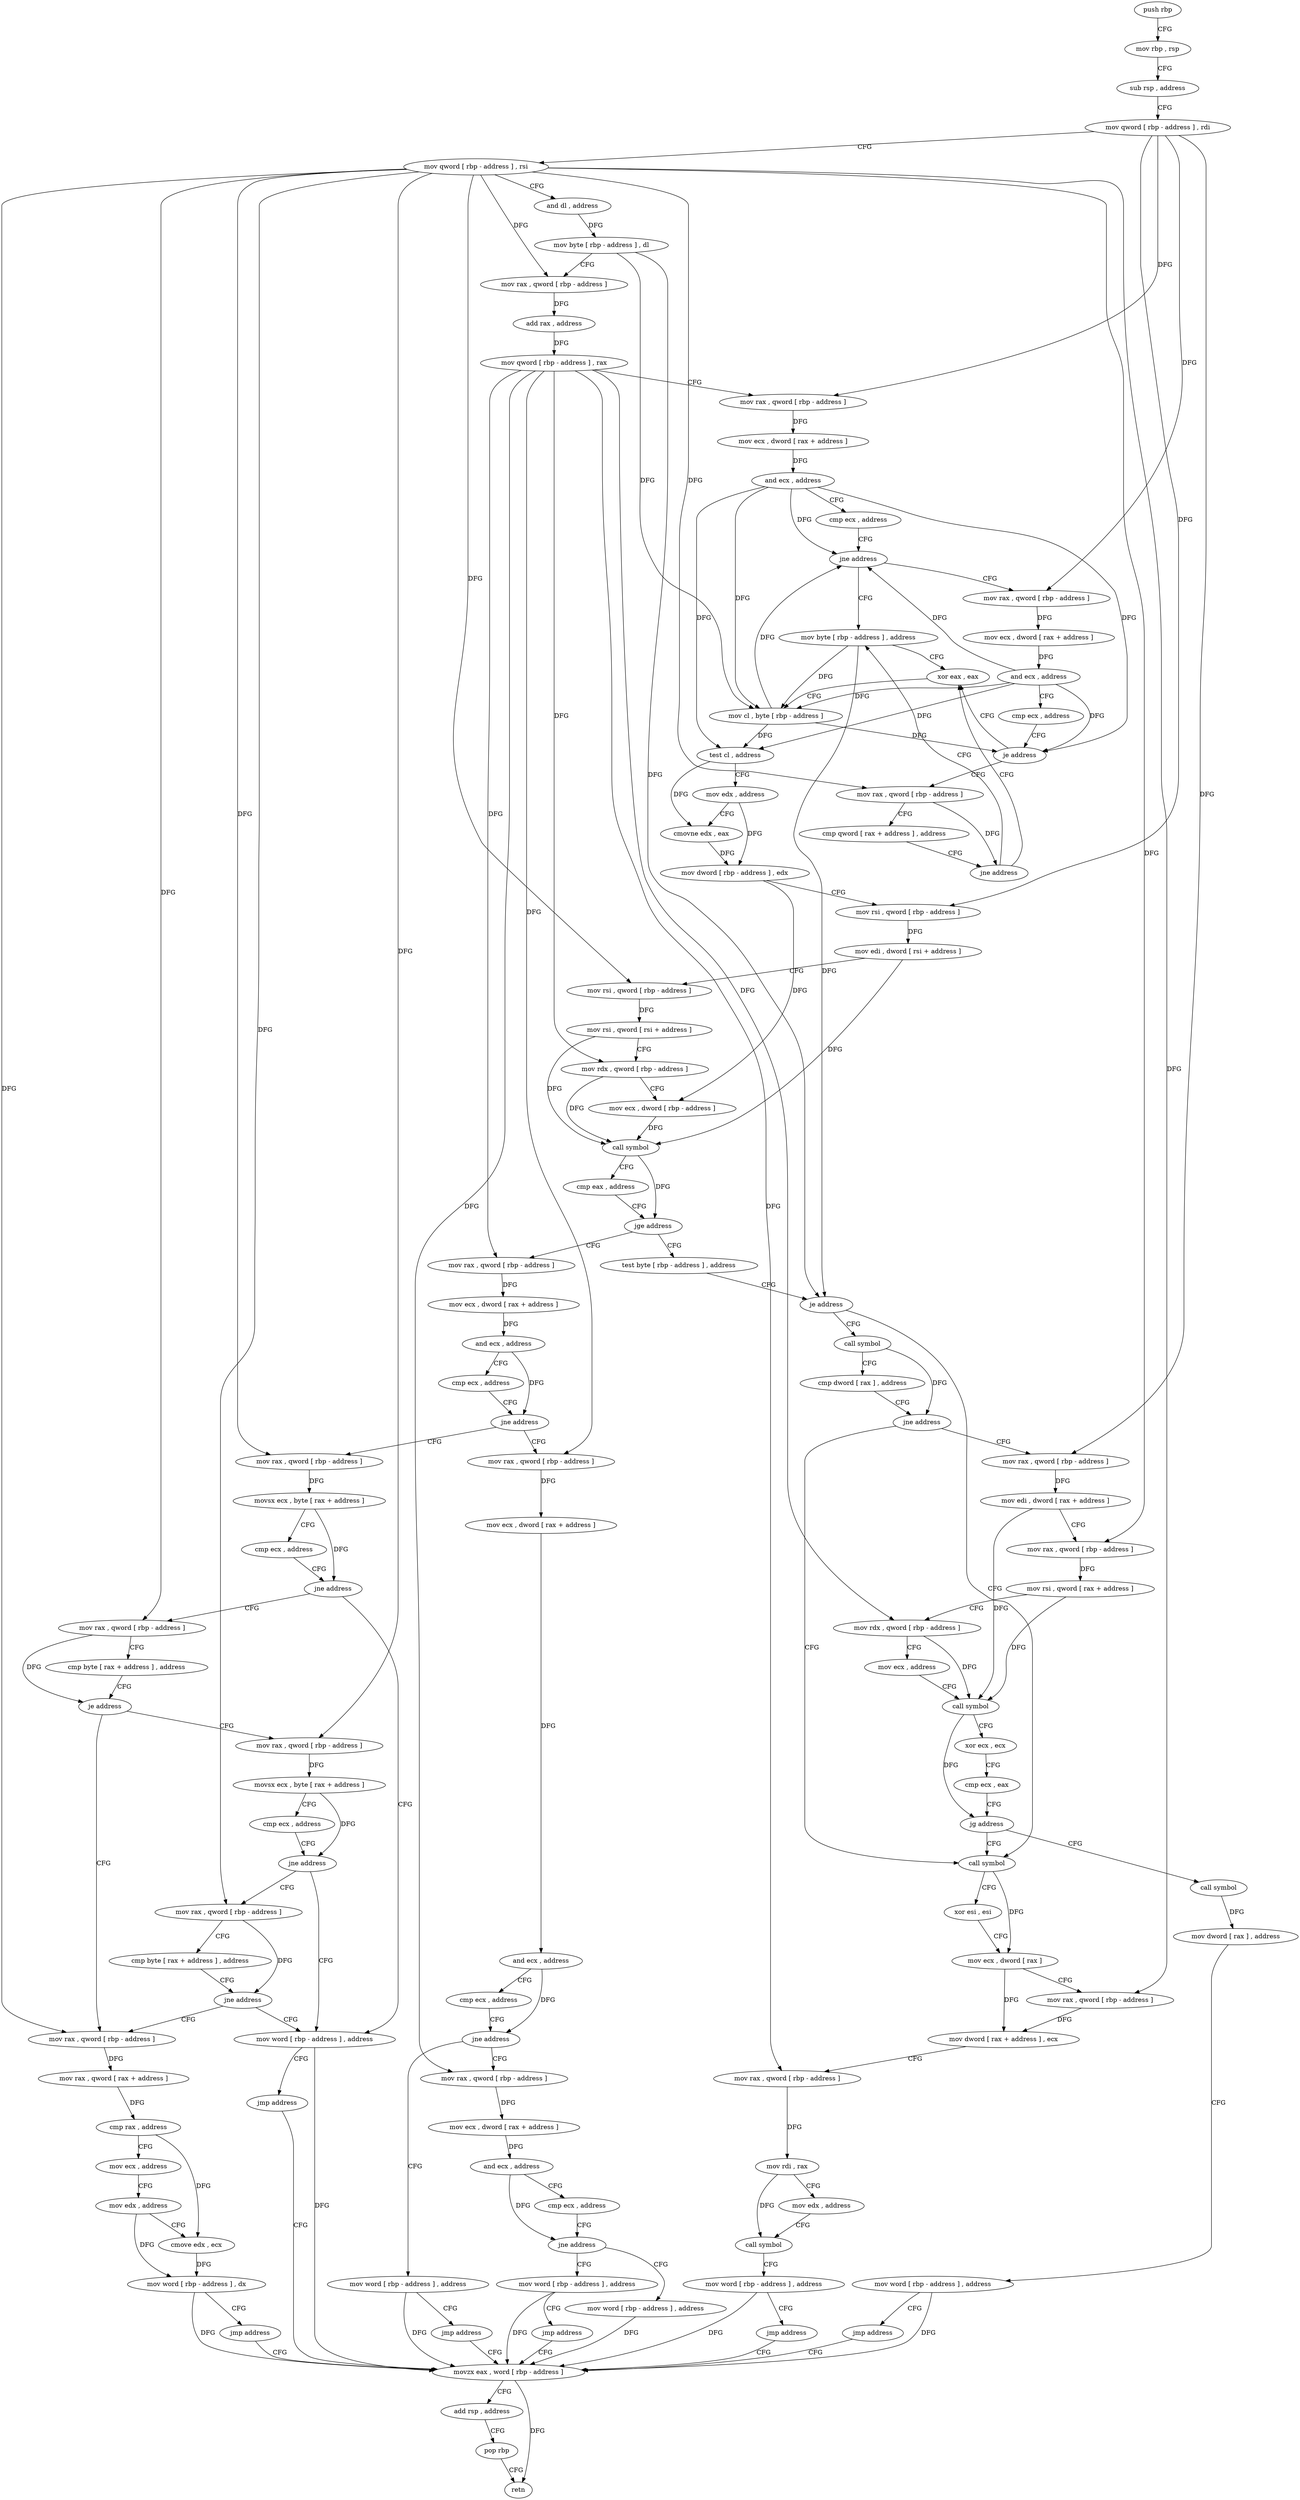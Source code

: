 digraph "func" {
"4213920" [label = "push rbp" ]
"4213921" [label = "mov rbp , rsp" ]
"4213924" [label = "sub rsp , address" ]
"4213928" [label = "mov qword [ rbp - address ] , rdi" ]
"4213932" [label = "mov qword [ rbp - address ] , rsi" ]
"4213936" [label = "and dl , address" ]
"4213939" [label = "mov byte [ rbp - address ] , dl" ]
"4213942" [label = "mov rax , qword [ rbp - address ]" ]
"4213946" [label = "add rax , address" ]
"4213952" [label = "mov qword [ rbp - address ] , rax" ]
"4213956" [label = "mov rax , qword [ rbp - address ]" ]
"4213960" [label = "mov ecx , dword [ rax + address ]" ]
"4213963" [label = "and ecx , address" ]
"4213966" [label = "cmp ecx , address" ]
"4213969" [label = "jne address" ]
"4214009" [label = "mov byte [ rbp - address ] , address" ]
"4213975" [label = "mov rax , qword [ rbp - address ]" ]
"4214013" [label = "xor eax , eax" ]
"4213979" [label = "mov ecx , dword [ rax + address ]" ]
"4213982" [label = "and ecx , address" ]
"4213985" [label = "cmp ecx , address" ]
"4213988" [label = "je address" ]
"4213994" [label = "mov rax , qword [ rbp - address ]" ]
"4214197" [label = "mov rax , qword [ rbp - address ]" ]
"4214201" [label = "mov ecx , dword [ rax + address ]" ]
"4214204" [label = "and ecx , address" ]
"4214210" [label = "cmp ecx , address" ]
"4214216" [label = "jne address" ]
"4214341" [label = "mov rax , qword [ rbp - address ]" ]
"4214222" [label = "mov rax , qword [ rbp - address ]" ]
"4214068" [label = "test byte [ rbp - address ] , address" ]
"4214072" [label = "je address" ]
"4214153" [label = "call symbol" ]
"4214078" [label = "call symbol" ]
"4214015" [label = "mov cl , byte [ rbp - address ]" ]
"4214018" [label = "test cl , address" ]
"4214021" [label = "mov edx , address" ]
"4214026" [label = "cmovne edx , eax" ]
"4214029" [label = "mov dword [ rbp - address ] , edx" ]
"4214032" [label = "mov rsi , qword [ rbp - address ]" ]
"4214036" [label = "mov edi , dword [ rsi + address ]" ]
"4214039" [label = "mov rsi , qword [ rbp - address ]" ]
"4214043" [label = "mov rsi , qword [ rsi + address ]" ]
"4214047" [label = "mov rdx , qword [ rbp - address ]" ]
"4214051" [label = "mov ecx , dword [ rbp - address ]" ]
"4214054" [label = "call symbol" ]
"4214059" [label = "cmp eax , address" ]
"4214062" [label = "jge address" ]
"4213998" [label = "cmp qword [ rax + address ] , address" ]
"4214003" [label = "jne address" ]
"4214345" [label = "mov ecx , dword [ rax + address ]" ]
"4214348" [label = "and ecx , address" ]
"4214354" [label = "cmp ecx , address" ]
"4214360" [label = "jne address" ]
"4214377" [label = "mov rax , qword [ rbp - address ]" ]
"4214366" [label = "mov word [ rbp - address ] , address" ]
"4214226" [label = "movsx ecx , byte [ rax + address ]" ]
"4214233" [label = "cmp ecx , address" ]
"4214236" [label = "jne address" ]
"4214330" [label = "mov word [ rbp - address ] , address" ]
"4214242" [label = "mov rax , qword [ rbp - address ]" ]
"4214158" [label = "xor esi , esi" ]
"4214160" [label = "mov ecx , dword [ rax ]" ]
"4214162" [label = "mov rax , qword [ rbp - address ]" ]
"4214166" [label = "mov dword [ rax + address ] , ecx" ]
"4214169" [label = "mov rax , qword [ rbp - address ]" ]
"4214173" [label = "mov rdi , rax" ]
"4214176" [label = "mov edx , address" ]
"4214181" [label = "call symbol" ]
"4214186" [label = "mov word [ rbp - address ] , address" ]
"4214192" [label = "jmp address" ]
"4214419" [label = "movzx eax , word [ rbp - address ]" ]
"4214083" [label = "cmp dword [ rax ] , address" ]
"4214086" [label = "jne address" ]
"4214092" [label = "mov rax , qword [ rbp - address ]" ]
"4214381" [label = "mov ecx , dword [ rax + address ]" ]
"4214384" [label = "and ecx , address" ]
"4214390" [label = "cmp ecx , address" ]
"4214396" [label = "jne address" ]
"4214413" [label = "mov word [ rbp - address ] , address" ]
"4214402" [label = "mov word [ rbp - address ] , address" ]
"4214372" [label = "jmp address" ]
"4214336" [label = "jmp address" ]
"4214246" [label = "cmp byte [ rax + address ] , address" ]
"4214253" [label = "je address" ]
"4214296" [label = "mov rax , qword [ rbp - address ]" ]
"4214259" [label = "mov rax , qword [ rbp - address ]" ]
"4214423" [label = "add rsp , address" ]
"4214427" [label = "pop rbp" ]
"4214428" [label = "retn" ]
"4214096" [label = "mov edi , dword [ rax + address ]" ]
"4214099" [label = "mov rax , qword [ rbp - address ]" ]
"4214103" [label = "mov rsi , qword [ rax + address ]" ]
"4214107" [label = "mov rdx , qword [ rbp - address ]" ]
"4214111" [label = "mov ecx , address" ]
"4214116" [label = "call symbol" ]
"4214121" [label = "xor ecx , ecx" ]
"4214123" [label = "cmp ecx , eax" ]
"4214125" [label = "jg address" ]
"4214131" [label = "call symbol" ]
"4214408" [label = "jmp address" ]
"4214300" [label = "mov rax , qword [ rax + address ]" ]
"4214304" [label = "cmp rax , address" ]
"4214308" [label = "mov ecx , address" ]
"4214313" [label = "mov edx , address" ]
"4214318" [label = "cmove edx , ecx" ]
"4214321" [label = "mov word [ rbp - address ] , dx" ]
"4214325" [label = "jmp address" ]
"4214263" [label = "movsx ecx , byte [ rax + address ]" ]
"4214270" [label = "cmp ecx , address" ]
"4214273" [label = "jne address" ]
"4214279" [label = "mov rax , qword [ rbp - address ]" ]
"4214136" [label = "mov dword [ rax ] , address" ]
"4214142" [label = "mov word [ rbp - address ] , address" ]
"4214148" [label = "jmp address" ]
"4214283" [label = "cmp byte [ rax + address ] , address" ]
"4214290" [label = "jne address" ]
"4213920" -> "4213921" [ label = "CFG" ]
"4213921" -> "4213924" [ label = "CFG" ]
"4213924" -> "4213928" [ label = "CFG" ]
"4213928" -> "4213932" [ label = "CFG" ]
"4213928" -> "4213956" [ label = "DFG" ]
"4213928" -> "4213975" [ label = "DFG" ]
"4213928" -> "4214032" [ label = "DFG" ]
"4213928" -> "4214092" [ label = "DFG" ]
"4213932" -> "4213936" [ label = "CFG" ]
"4213932" -> "4213942" [ label = "DFG" ]
"4213932" -> "4213994" [ label = "DFG" ]
"4213932" -> "4214039" [ label = "DFG" ]
"4213932" -> "4214222" [ label = "DFG" ]
"4213932" -> "4214162" [ label = "DFG" ]
"4213932" -> "4214242" [ label = "DFG" ]
"4213932" -> "4214099" [ label = "DFG" ]
"4213932" -> "4214296" [ label = "DFG" ]
"4213932" -> "4214259" [ label = "DFG" ]
"4213932" -> "4214279" [ label = "DFG" ]
"4213936" -> "4213939" [ label = "DFG" ]
"4213939" -> "4213942" [ label = "CFG" ]
"4213939" -> "4214015" [ label = "DFG" ]
"4213939" -> "4214072" [ label = "DFG" ]
"4213942" -> "4213946" [ label = "DFG" ]
"4213946" -> "4213952" [ label = "DFG" ]
"4213952" -> "4213956" [ label = "CFG" ]
"4213952" -> "4214047" [ label = "DFG" ]
"4213952" -> "4214197" [ label = "DFG" ]
"4213952" -> "4214341" [ label = "DFG" ]
"4213952" -> "4214169" [ label = "DFG" ]
"4213952" -> "4214377" [ label = "DFG" ]
"4213952" -> "4214107" [ label = "DFG" ]
"4213956" -> "4213960" [ label = "DFG" ]
"4213960" -> "4213963" [ label = "DFG" ]
"4213963" -> "4213966" [ label = "CFG" ]
"4213963" -> "4213969" [ label = "DFG" ]
"4213963" -> "4213988" [ label = "DFG" ]
"4213963" -> "4214015" [ label = "DFG" ]
"4213963" -> "4214018" [ label = "DFG" ]
"4213966" -> "4213969" [ label = "CFG" ]
"4213969" -> "4214009" [ label = "CFG" ]
"4213969" -> "4213975" [ label = "CFG" ]
"4214009" -> "4214013" [ label = "CFG" ]
"4214009" -> "4214015" [ label = "DFG" ]
"4214009" -> "4214072" [ label = "DFG" ]
"4213975" -> "4213979" [ label = "DFG" ]
"4214013" -> "4214015" [ label = "CFG" ]
"4213979" -> "4213982" [ label = "DFG" ]
"4213982" -> "4213985" [ label = "CFG" ]
"4213982" -> "4213969" [ label = "DFG" ]
"4213982" -> "4213988" [ label = "DFG" ]
"4213982" -> "4214015" [ label = "DFG" ]
"4213982" -> "4214018" [ label = "DFG" ]
"4213985" -> "4213988" [ label = "CFG" ]
"4213988" -> "4214013" [ label = "CFG" ]
"4213988" -> "4213994" [ label = "CFG" ]
"4213994" -> "4213998" [ label = "CFG" ]
"4213994" -> "4214003" [ label = "DFG" ]
"4214197" -> "4214201" [ label = "DFG" ]
"4214201" -> "4214204" [ label = "DFG" ]
"4214204" -> "4214210" [ label = "CFG" ]
"4214204" -> "4214216" [ label = "DFG" ]
"4214210" -> "4214216" [ label = "CFG" ]
"4214216" -> "4214341" [ label = "CFG" ]
"4214216" -> "4214222" [ label = "CFG" ]
"4214341" -> "4214345" [ label = "DFG" ]
"4214222" -> "4214226" [ label = "DFG" ]
"4214068" -> "4214072" [ label = "CFG" ]
"4214072" -> "4214153" [ label = "CFG" ]
"4214072" -> "4214078" [ label = "CFG" ]
"4214153" -> "4214158" [ label = "CFG" ]
"4214153" -> "4214160" [ label = "DFG" ]
"4214078" -> "4214083" [ label = "CFG" ]
"4214078" -> "4214086" [ label = "DFG" ]
"4214015" -> "4214018" [ label = "DFG" ]
"4214015" -> "4213969" [ label = "DFG" ]
"4214015" -> "4213988" [ label = "DFG" ]
"4214018" -> "4214021" [ label = "CFG" ]
"4214018" -> "4214026" [ label = "DFG" ]
"4214021" -> "4214026" [ label = "CFG" ]
"4214021" -> "4214029" [ label = "DFG" ]
"4214026" -> "4214029" [ label = "DFG" ]
"4214029" -> "4214032" [ label = "CFG" ]
"4214029" -> "4214051" [ label = "DFG" ]
"4214032" -> "4214036" [ label = "DFG" ]
"4214036" -> "4214039" [ label = "CFG" ]
"4214036" -> "4214054" [ label = "DFG" ]
"4214039" -> "4214043" [ label = "DFG" ]
"4214043" -> "4214047" [ label = "CFG" ]
"4214043" -> "4214054" [ label = "DFG" ]
"4214047" -> "4214051" [ label = "CFG" ]
"4214047" -> "4214054" [ label = "DFG" ]
"4214051" -> "4214054" [ label = "DFG" ]
"4214054" -> "4214059" [ label = "CFG" ]
"4214054" -> "4214062" [ label = "DFG" ]
"4214059" -> "4214062" [ label = "CFG" ]
"4214062" -> "4214197" [ label = "CFG" ]
"4214062" -> "4214068" [ label = "CFG" ]
"4213998" -> "4214003" [ label = "CFG" ]
"4214003" -> "4214013" [ label = "CFG" ]
"4214003" -> "4214009" [ label = "CFG" ]
"4214345" -> "4214348" [ label = "DFG" ]
"4214348" -> "4214354" [ label = "CFG" ]
"4214348" -> "4214360" [ label = "DFG" ]
"4214354" -> "4214360" [ label = "CFG" ]
"4214360" -> "4214377" [ label = "CFG" ]
"4214360" -> "4214366" [ label = "CFG" ]
"4214377" -> "4214381" [ label = "DFG" ]
"4214366" -> "4214372" [ label = "CFG" ]
"4214366" -> "4214419" [ label = "DFG" ]
"4214226" -> "4214233" [ label = "CFG" ]
"4214226" -> "4214236" [ label = "DFG" ]
"4214233" -> "4214236" [ label = "CFG" ]
"4214236" -> "4214330" [ label = "CFG" ]
"4214236" -> "4214242" [ label = "CFG" ]
"4214330" -> "4214336" [ label = "CFG" ]
"4214330" -> "4214419" [ label = "DFG" ]
"4214242" -> "4214246" [ label = "CFG" ]
"4214242" -> "4214253" [ label = "DFG" ]
"4214158" -> "4214160" [ label = "CFG" ]
"4214160" -> "4214162" [ label = "CFG" ]
"4214160" -> "4214166" [ label = "DFG" ]
"4214162" -> "4214166" [ label = "DFG" ]
"4214166" -> "4214169" [ label = "CFG" ]
"4214169" -> "4214173" [ label = "DFG" ]
"4214173" -> "4214176" [ label = "CFG" ]
"4214173" -> "4214181" [ label = "DFG" ]
"4214176" -> "4214181" [ label = "CFG" ]
"4214181" -> "4214186" [ label = "CFG" ]
"4214186" -> "4214192" [ label = "CFG" ]
"4214186" -> "4214419" [ label = "DFG" ]
"4214192" -> "4214419" [ label = "CFG" ]
"4214419" -> "4214423" [ label = "CFG" ]
"4214419" -> "4214428" [ label = "DFG" ]
"4214083" -> "4214086" [ label = "CFG" ]
"4214086" -> "4214153" [ label = "CFG" ]
"4214086" -> "4214092" [ label = "CFG" ]
"4214092" -> "4214096" [ label = "DFG" ]
"4214381" -> "4214384" [ label = "DFG" ]
"4214384" -> "4214390" [ label = "CFG" ]
"4214384" -> "4214396" [ label = "DFG" ]
"4214390" -> "4214396" [ label = "CFG" ]
"4214396" -> "4214413" [ label = "CFG" ]
"4214396" -> "4214402" [ label = "CFG" ]
"4214413" -> "4214419" [ label = "DFG" ]
"4214402" -> "4214408" [ label = "CFG" ]
"4214402" -> "4214419" [ label = "DFG" ]
"4214372" -> "4214419" [ label = "CFG" ]
"4214336" -> "4214419" [ label = "CFG" ]
"4214246" -> "4214253" [ label = "CFG" ]
"4214253" -> "4214296" [ label = "CFG" ]
"4214253" -> "4214259" [ label = "CFG" ]
"4214296" -> "4214300" [ label = "DFG" ]
"4214259" -> "4214263" [ label = "DFG" ]
"4214423" -> "4214427" [ label = "CFG" ]
"4214427" -> "4214428" [ label = "CFG" ]
"4214096" -> "4214099" [ label = "CFG" ]
"4214096" -> "4214116" [ label = "DFG" ]
"4214099" -> "4214103" [ label = "DFG" ]
"4214103" -> "4214107" [ label = "CFG" ]
"4214103" -> "4214116" [ label = "DFG" ]
"4214107" -> "4214111" [ label = "CFG" ]
"4214107" -> "4214116" [ label = "DFG" ]
"4214111" -> "4214116" [ label = "CFG" ]
"4214116" -> "4214121" [ label = "CFG" ]
"4214116" -> "4214125" [ label = "DFG" ]
"4214121" -> "4214123" [ label = "CFG" ]
"4214123" -> "4214125" [ label = "CFG" ]
"4214125" -> "4214153" [ label = "CFG" ]
"4214125" -> "4214131" [ label = "CFG" ]
"4214131" -> "4214136" [ label = "DFG" ]
"4214408" -> "4214419" [ label = "CFG" ]
"4214300" -> "4214304" [ label = "DFG" ]
"4214304" -> "4214308" [ label = "CFG" ]
"4214304" -> "4214318" [ label = "DFG" ]
"4214308" -> "4214313" [ label = "CFG" ]
"4214313" -> "4214318" [ label = "CFG" ]
"4214313" -> "4214321" [ label = "DFG" ]
"4214318" -> "4214321" [ label = "DFG" ]
"4214321" -> "4214325" [ label = "CFG" ]
"4214321" -> "4214419" [ label = "DFG" ]
"4214325" -> "4214419" [ label = "CFG" ]
"4214263" -> "4214270" [ label = "CFG" ]
"4214263" -> "4214273" [ label = "DFG" ]
"4214270" -> "4214273" [ label = "CFG" ]
"4214273" -> "4214330" [ label = "CFG" ]
"4214273" -> "4214279" [ label = "CFG" ]
"4214279" -> "4214283" [ label = "CFG" ]
"4214279" -> "4214290" [ label = "DFG" ]
"4214136" -> "4214142" [ label = "CFG" ]
"4214142" -> "4214148" [ label = "CFG" ]
"4214142" -> "4214419" [ label = "DFG" ]
"4214148" -> "4214419" [ label = "CFG" ]
"4214283" -> "4214290" [ label = "CFG" ]
"4214290" -> "4214330" [ label = "CFG" ]
"4214290" -> "4214296" [ label = "CFG" ]
}
